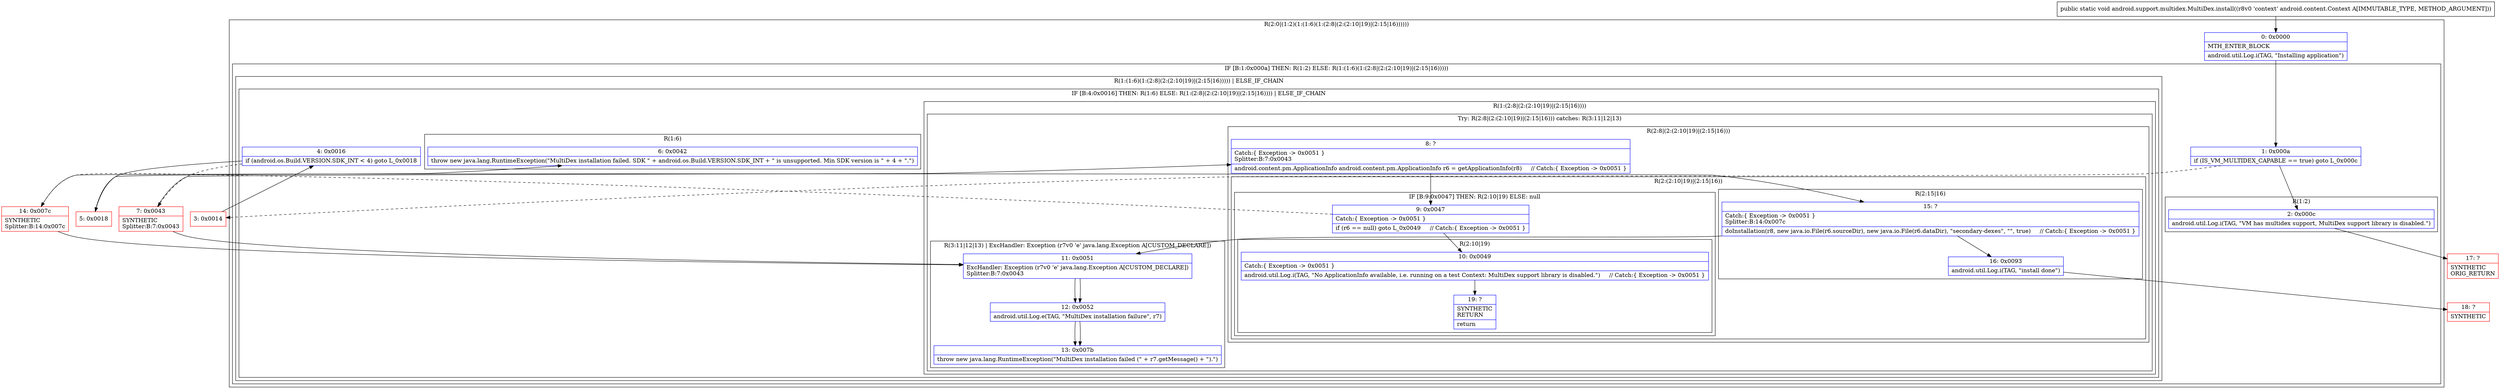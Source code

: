 digraph "CFG forandroid.support.multidex.MultiDex.install(Landroid\/content\/Context;)V" {
subgraph cluster_Region_1549723414 {
label = "R(2:0|(1:2)(1:(1:6)(1:(2:8|(2:(2:10|19)|(2:15|16))))))";
node [shape=record,color=blue];
Node_0 [shape=record,label="{0\:\ 0x0000|MTH_ENTER_BLOCK\l|android.util.Log.i(TAG, \"Installing application\")\l}"];
subgraph cluster_IfRegion_1367513024 {
label = "IF [B:1:0x000a] THEN: R(1:2) ELSE: R(1:(1:6)(1:(2:8|(2:(2:10|19)|(2:15|16)))))";
node [shape=record,color=blue];
Node_1 [shape=record,label="{1\:\ 0x000a|if (IS_VM_MULTIDEX_CAPABLE == true) goto L_0x000c\l}"];
subgraph cluster_Region_1044241946 {
label = "R(1:2)";
node [shape=record,color=blue];
Node_2 [shape=record,label="{2\:\ 0x000c|android.util.Log.i(TAG, \"VM has multidex support, MultiDex support library is disabled.\")\l}"];
}
subgraph cluster_Region_41139637 {
label = "R(1:(1:6)(1:(2:8|(2:(2:10|19)|(2:15|16))))) | ELSE_IF_CHAIN\l";
node [shape=record,color=blue];
subgraph cluster_IfRegion_700353722 {
label = "IF [B:4:0x0016] THEN: R(1:6) ELSE: R(1:(2:8|(2:(2:10|19)|(2:15|16)))) | ELSE_IF_CHAIN\l";
node [shape=record,color=blue];
Node_4 [shape=record,label="{4\:\ 0x0016|if (android.os.Build.VERSION.SDK_INT \< 4) goto L_0x0018\l}"];
subgraph cluster_Region_1824994010 {
label = "R(1:6)";
node [shape=record,color=blue];
Node_6 [shape=record,label="{6\:\ 0x0042|throw new java.lang.RuntimeException(\"MultiDex installation failed. SDK \" + android.os.Build.VERSION.SDK_INT + \" is unsupported. Min SDK version is \" + 4 + \".\")\l}"];
}
subgraph cluster_Region_1012591702 {
label = "R(1:(2:8|(2:(2:10|19)|(2:15|16))))";
node [shape=record,color=blue];
subgraph cluster_TryCatchRegion_593195133 {
label = "Try: R(2:8|(2:(2:10|19)|(2:15|16))) catches: R(3:11|12|13)";
node [shape=record,color=blue];
subgraph cluster_Region_1315610918 {
label = "R(2:8|(2:(2:10|19)|(2:15|16)))";
node [shape=record,color=blue];
Node_8 [shape=record,label="{8\:\ ?|Catch:\{ Exception \-\> 0x0051 \}\lSplitter:B:7:0x0043\l|android.content.pm.ApplicationInfo android.content.pm.ApplicationInfo r6 = getApplicationInfo(r8)     \/\/ Catch:\{ Exception \-\> 0x0051 \}\l}"];
subgraph cluster_Region_2128475120 {
label = "R(2:(2:10|19)|(2:15|16))";
node [shape=record,color=blue];
subgraph cluster_IfRegion_1991728146 {
label = "IF [B:9:0x0047] THEN: R(2:10|19) ELSE: null";
node [shape=record,color=blue];
Node_9 [shape=record,label="{9\:\ 0x0047|Catch:\{ Exception \-\> 0x0051 \}\l|if (r6 == null) goto L_0x0049     \/\/ Catch:\{ Exception \-\> 0x0051 \}\l}"];
subgraph cluster_Region_727273235 {
label = "R(2:10|19)";
node [shape=record,color=blue];
Node_10 [shape=record,label="{10\:\ 0x0049|Catch:\{ Exception \-\> 0x0051 \}\l|android.util.Log.i(TAG, \"No ApplicationInfo available, i.e. running on a test Context: MultiDex support library is disabled.\")     \/\/ Catch:\{ Exception \-\> 0x0051 \}\l}"];
Node_19 [shape=record,label="{19\:\ ?|SYNTHETIC\lRETURN\l|return\l}"];
}
}
subgraph cluster_Region_1532490213 {
label = "R(2:15|16)";
node [shape=record,color=blue];
Node_15 [shape=record,label="{15\:\ ?|Catch:\{ Exception \-\> 0x0051 \}\lSplitter:B:14:0x007c\l|doInstallation(r8, new java.io.File(r6.sourceDir), new java.io.File(r6.dataDir), \"secondary\-dexes\", \"\", true)     \/\/ Catch:\{ Exception \-\> 0x0051 \}\l}"];
Node_16 [shape=record,label="{16\:\ 0x0093|android.util.Log.i(TAG, \"install done\")\l}"];
}
}
}
subgraph cluster_Region_1074413170 {
label = "R(3:11|12|13) | ExcHandler: Exception (r7v0 'e' java.lang.Exception A[CUSTOM_DECLARE])\l";
node [shape=record,color=blue];
Node_11 [shape=record,label="{11\:\ 0x0051|ExcHandler: Exception (r7v0 'e' java.lang.Exception A[CUSTOM_DECLARE])\lSplitter:B:7:0x0043\l}"];
Node_12 [shape=record,label="{12\:\ 0x0052|android.util.Log.e(TAG, \"MultiDex installation failure\", r7)\l}"];
Node_13 [shape=record,label="{13\:\ 0x007b|throw new java.lang.RuntimeException(\"MultiDex installation failed (\" + r7.getMessage() + \").\")\l}"];
}
}
}
}
}
}
}
subgraph cluster_Region_1074413170 {
label = "R(3:11|12|13) | ExcHandler: Exception (r7v0 'e' java.lang.Exception A[CUSTOM_DECLARE])\l";
node [shape=record,color=blue];
Node_11 [shape=record,label="{11\:\ 0x0051|ExcHandler: Exception (r7v0 'e' java.lang.Exception A[CUSTOM_DECLARE])\lSplitter:B:7:0x0043\l}"];
Node_12 [shape=record,label="{12\:\ 0x0052|android.util.Log.e(TAG, \"MultiDex installation failure\", r7)\l}"];
Node_13 [shape=record,label="{13\:\ 0x007b|throw new java.lang.RuntimeException(\"MultiDex installation failed (\" + r7.getMessage() + \").\")\l}"];
}
Node_3 [shape=record,color=red,label="{3\:\ 0x0014}"];
Node_5 [shape=record,color=red,label="{5\:\ 0x0018}"];
Node_7 [shape=record,color=red,label="{7\:\ 0x0043|SYNTHETIC\lSplitter:B:7:0x0043\l}"];
Node_14 [shape=record,color=red,label="{14\:\ 0x007c|SYNTHETIC\lSplitter:B:14:0x007c\l}"];
Node_17 [shape=record,color=red,label="{17\:\ ?|SYNTHETIC\lORIG_RETURN\l}"];
Node_18 [shape=record,color=red,label="{18\:\ ?|SYNTHETIC\l}"];
MethodNode[shape=record,label="{public static void android.support.multidex.MultiDex.install((r8v0 'context' android.content.Context A[IMMUTABLE_TYPE, METHOD_ARGUMENT])) }"];
MethodNode -> Node_0;
Node_0 -> Node_1;
Node_1 -> Node_2;
Node_1 -> Node_3[style=dashed];
Node_2 -> Node_17;
Node_4 -> Node_5;
Node_4 -> Node_7[style=dashed];
Node_8 -> Node_9;
Node_9 -> Node_10;
Node_9 -> Node_14[style=dashed];
Node_10 -> Node_19;
Node_15 -> Node_16;
Node_15 -> Node_11;
Node_16 -> Node_18;
Node_11 -> Node_12;
Node_12 -> Node_13;
Node_11 -> Node_12;
Node_12 -> Node_13;
Node_3 -> Node_4;
Node_5 -> Node_6;
Node_7 -> Node_8;
Node_7 -> Node_11;
Node_14 -> Node_15;
Node_14 -> Node_11;
}

